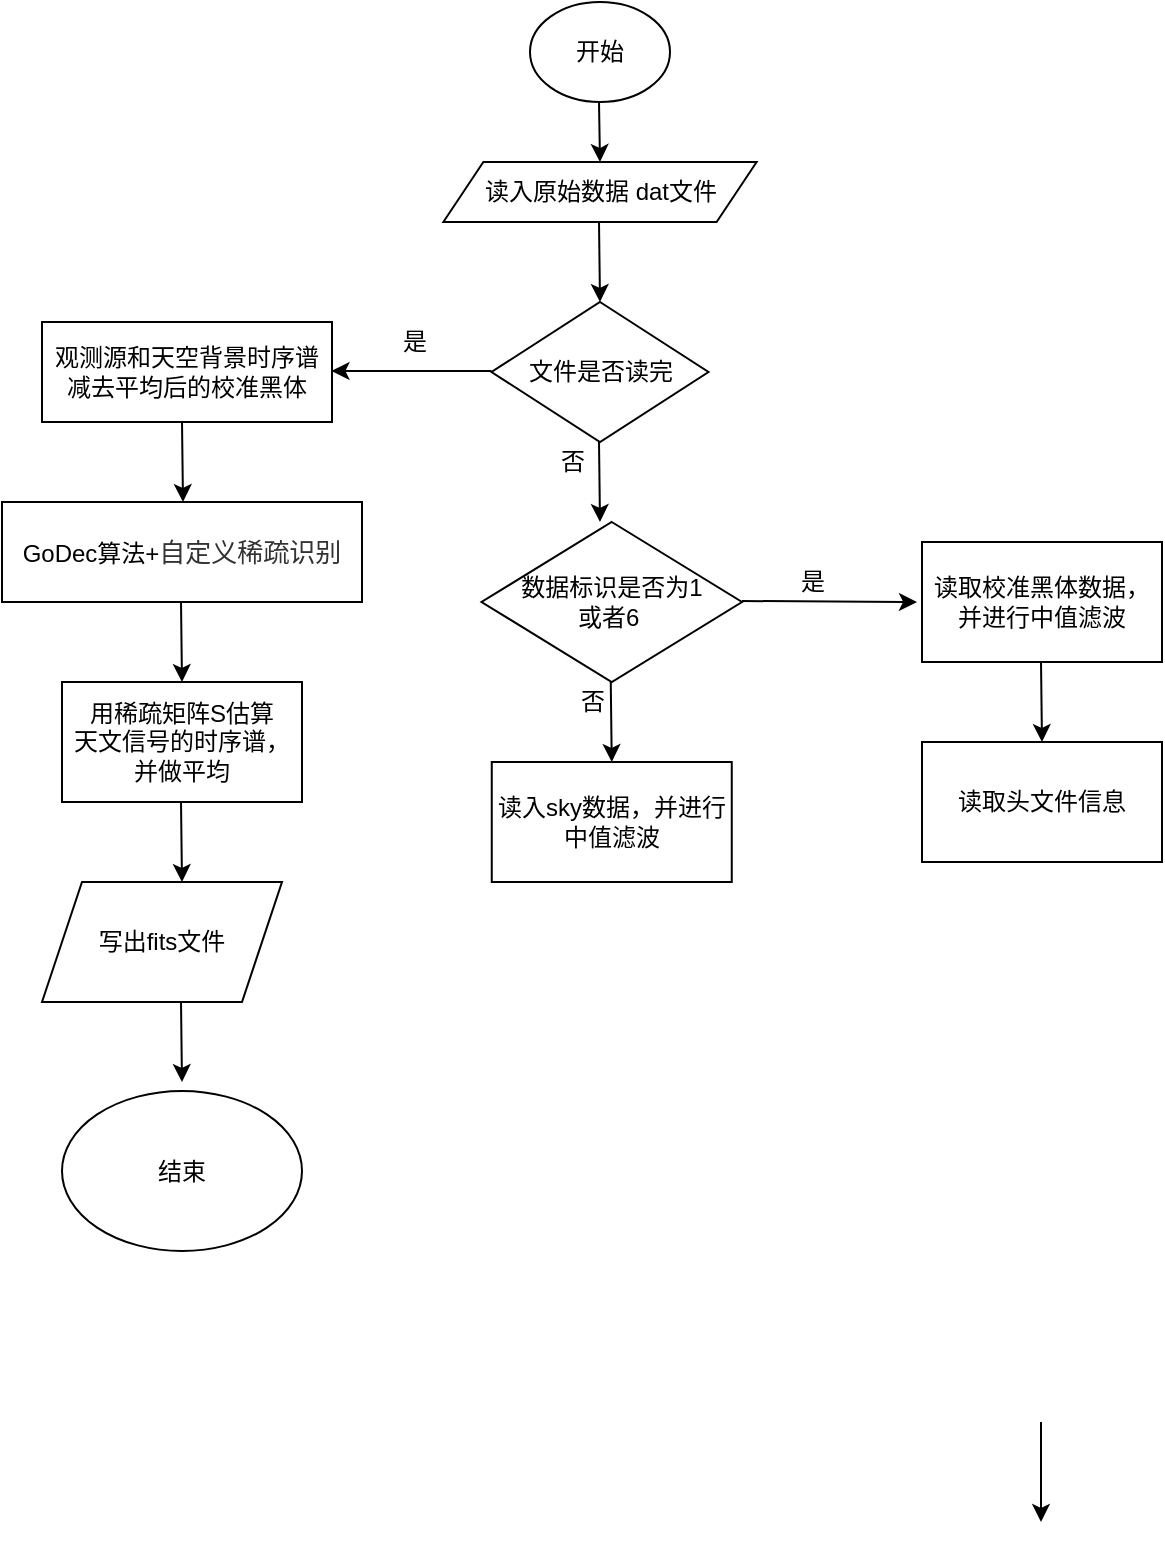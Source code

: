 <mxfile version="18.0.2" type="github">
  <diagram id="MgASx6fL-OYSZcH9jjee" name="Page-1">
    <mxGraphModel dx="1038" dy="537" grid="1" gridSize="10" guides="1" tooltips="1" connect="1" arrows="1" fold="1" page="1" pageScale="1" pageWidth="827" pageHeight="1169" math="0" shadow="0">
      <root>
        <mxCell id="0" />
        <mxCell id="1" parent="0" />
        <mxCell id="ynC3lzafvBoeRt70oqiu-1" value="开始" style="ellipse;whiteSpace=wrap;html=1;" vertex="1" parent="1">
          <mxGeometry x="414" width="70" height="50" as="geometry" />
        </mxCell>
        <mxCell id="ynC3lzafvBoeRt70oqiu-2" value="" style="endArrow=classic;html=1;rounded=0;" edge="1" parent="1">
          <mxGeometry width="50" height="50" relative="1" as="geometry">
            <mxPoint x="448.5" y="50" as="sourcePoint" />
            <mxPoint x="449" y="80" as="targetPoint" />
          </mxGeometry>
        </mxCell>
        <mxCell id="ynC3lzafvBoeRt70oqiu-3" value="读入原始数据 dat文件" style="shape=parallelogram;perimeter=parallelogramPerimeter;whiteSpace=wrap;html=1;fixedSize=1;" vertex="1" parent="1">
          <mxGeometry x="370.68" y="80" width="156.63" height="30" as="geometry" />
        </mxCell>
        <mxCell id="ynC3lzafvBoeRt70oqiu-4" value="" style="endArrow=classic;html=1;rounded=0;" edge="1" parent="1">
          <mxGeometry width="50" height="50" relative="1" as="geometry">
            <mxPoint x="448.5" y="110" as="sourcePoint" />
            <mxPoint x="449" y="150" as="targetPoint" />
          </mxGeometry>
        </mxCell>
        <mxCell id="ynC3lzafvBoeRt70oqiu-5" value="文件是否读完" style="rhombus;whiteSpace=wrap;html=1;" vertex="1" parent="1">
          <mxGeometry x="394.75" y="150" width="108.5" height="70" as="geometry" />
        </mxCell>
        <mxCell id="ynC3lzafvBoeRt70oqiu-6" value="" style="endArrow=classic;html=1;rounded=0;" edge="1" parent="1">
          <mxGeometry width="50" height="50" relative="1" as="geometry">
            <mxPoint x="448.5" y="220" as="sourcePoint" />
            <mxPoint x="449" y="260" as="targetPoint" />
          </mxGeometry>
        </mxCell>
        <mxCell id="ynC3lzafvBoeRt70oqiu-7" value="" style="endArrow=classic;html=1;rounded=0;" edge="1" parent="1">
          <mxGeometry width="50" height="50" relative="1" as="geometry">
            <mxPoint x="520" y="299.5" as="sourcePoint" />
            <mxPoint x="607.5" y="300" as="targetPoint" />
          </mxGeometry>
        </mxCell>
        <mxCell id="ynC3lzafvBoeRt70oqiu-8" value="否" style="text;html=1;align=center;verticalAlign=middle;resizable=0;points=[];autosize=1;strokeColor=none;fillColor=none;" vertex="1" parent="1">
          <mxGeometry x="420" y="220" width="30" height="20" as="geometry" />
        </mxCell>
        <mxCell id="ynC3lzafvBoeRt70oqiu-9" value="数据标识是否为1&lt;br&gt;或者6&amp;nbsp;" style="rhombus;whiteSpace=wrap;html=1;" vertex="1" parent="1">
          <mxGeometry x="389.75" y="260" width="130.25" height="80" as="geometry" />
        </mxCell>
        <mxCell id="ynC3lzafvBoeRt70oqiu-10" value="" style="endArrow=classic;html=1;rounded=0;" edge="1" parent="1">
          <mxGeometry width="50" height="50" relative="1" as="geometry">
            <mxPoint x="669.5" y="330" as="sourcePoint" />
            <mxPoint x="670" y="370" as="targetPoint" />
          </mxGeometry>
        </mxCell>
        <mxCell id="ynC3lzafvBoeRt70oqiu-11" value="是" style="text;html=1;align=center;verticalAlign=middle;resizable=0;points=[];autosize=1;strokeColor=none;fillColor=none;" vertex="1" parent="1">
          <mxGeometry x="340.68" y="160" width="30" height="20" as="geometry" />
        </mxCell>
        <mxCell id="ynC3lzafvBoeRt70oqiu-12" value="" style="endArrow=classic;html=1;rounded=0;" edge="1" parent="1">
          <mxGeometry width="50" height="50" relative="1" as="geometry">
            <mxPoint x="394.75" y="184.5" as="sourcePoint" />
            <mxPoint x="314.75" y="184.5" as="targetPoint" />
          </mxGeometry>
        </mxCell>
        <mxCell id="ynC3lzafvBoeRt70oqiu-13" value="是" style="text;html=1;align=center;verticalAlign=middle;resizable=0;points=[];autosize=1;strokeColor=none;fillColor=none;" vertex="1" parent="1">
          <mxGeometry x="540" y="280" width="30" height="20" as="geometry" />
        </mxCell>
        <mxCell id="ynC3lzafvBoeRt70oqiu-14" value="读取校准黑体数据，并进行中值滤波" style="rounded=0;whiteSpace=wrap;html=1;" vertex="1" parent="1">
          <mxGeometry x="610" y="270" width="120" height="60" as="geometry" />
        </mxCell>
        <mxCell id="ynC3lzafvBoeRt70oqiu-16" value="" style="endArrow=classic;html=1;rounded=0;" edge="1" parent="1">
          <mxGeometry width="50" height="50" relative="1" as="geometry">
            <mxPoint x="454.38" y="340" as="sourcePoint" />
            <mxPoint x="454.88" y="380" as="targetPoint" />
          </mxGeometry>
        </mxCell>
        <mxCell id="ynC3lzafvBoeRt70oqiu-17" value="否" style="text;html=1;align=center;verticalAlign=middle;resizable=0;points=[];autosize=1;strokeColor=none;fillColor=none;" vertex="1" parent="1">
          <mxGeometry x="430" y="340" width="30" height="20" as="geometry" />
        </mxCell>
        <mxCell id="ynC3lzafvBoeRt70oqiu-18" value="读入sky数据，并进行中值滤波" style="rounded=0;whiteSpace=wrap;html=1;" vertex="1" parent="1">
          <mxGeometry x="394.88" y="380" width="120" height="60" as="geometry" />
        </mxCell>
        <mxCell id="ynC3lzafvBoeRt70oqiu-19" value="" style="endArrow=classic;html=1;rounded=0;" edge="1" parent="1">
          <mxGeometry width="50" height="50" relative="1" as="geometry">
            <mxPoint x="239.5" y="300" as="sourcePoint" />
            <mxPoint x="240" y="340" as="targetPoint" />
          </mxGeometry>
        </mxCell>
        <mxCell id="ynC3lzafvBoeRt70oqiu-20" value="GoDec算法+&lt;span style=&quot;color: rgb(51, 51, 51); font-family: &amp;quot;Helvetica Neue&amp;quot;, Helvetica, Arial, &amp;quot;Hiragino Sans GB&amp;quot;, &amp;quot;Hiragino Sans GB W3&amp;quot;, &amp;quot;Microsoft YaHei UI&amp;quot;, &amp;quot;Microsoft YaHei&amp;quot;, sans-serif; font-size: 13px; text-align: start;&quot;&gt;自定义稀疏识别&lt;/span&gt;" style="rounded=0;whiteSpace=wrap;html=1;" vertex="1" parent="1">
          <mxGeometry x="150" y="250" width="180" height="50" as="geometry" />
        </mxCell>
        <mxCell id="ynC3lzafvBoeRt70oqiu-22" value="&lt;div style=&quot;&quot;&gt;用稀疏矩阵S估算&lt;/div&gt;&lt;div style=&quot;&quot;&gt;天文信号的时序谱，并做平均&lt;/div&gt;" style="rounded=0;whiteSpace=wrap;html=1;" vertex="1" parent="1">
          <mxGeometry x="180" y="340" width="120" height="60" as="geometry" />
        </mxCell>
        <mxCell id="ynC3lzafvBoeRt70oqiu-23" value="" style="endArrow=classic;html=1;rounded=0;" edge="1" parent="1">
          <mxGeometry width="50" height="50" relative="1" as="geometry">
            <mxPoint x="239.5" y="400" as="sourcePoint" />
            <mxPoint x="240" y="440" as="targetPoint" />
          </mxGeometry>
        </mxCell>
        <mxCell id="ynC3lzafvBoeRt70oqiu-24" value="" style="endArrow=classic;html=1;rounded=0;" edge="1" parent="1">
          <mxGeometry width="50" height="50" relative="1" as="geometry">
            <mxPoint x="239.5" y="500" as="sourcePoint" />
            <mxPoint x="240" y="540" as="targetPoint" />
          </mxGeometry>
        </mxCell>
        <mxCell id="ynC3lzafvBoeRt70oqiu-26" value="" style="endArrow=classic;html=1;rounded=0;" edge="1" parent="1">
          <mxGeometry width="50" height="50" relative="1" as="geometry">
            <mxPoint x="669.5" y="710" as="sourcePoint" />
            <mxPoint x="669.5" y="760" as="targetPoint" />
          </mxGeometry>
        </mxCell>
        <mxCell id="ynC3lzafvBoeRt70oqiu-27" value="结束" style="ellipse;whiteSpace=wrap;html=1;" vertex="1" parent="1">
          <mxGeometry x="180" y="544.5" width="120" height="80" as="geometry" />
        </mxCell>
        <mxCell id="ynC3lzafvBoeRt70oqiu-28" value="&lt;span style=&quot;&quot;&gt;写出fits文件&lt;/span&gt;" style="shape=parallelogram;perimeter=parallelogramPerimeter;whiteSpace=wrap;html=1;fixedSize=1;" vertex="1" parent="1">
          <mxGeometry x="170" y="440" width="120" height="60" as="geometry" />
        </mxCell>
        <mxCell id="ynC3lzafvBoeRt70oqiu-31" value="&lt;div&gt;观测源和天空背景时序谱&lt;/div&gt;&lt;div&gt;减去平均后的校准黑体&lt;/div&gt;" style="rounded=0;whiteSpace=wrap;html=1;" vertex="1" parent="1">
          <mxGeometry x="170" y="160" width="145" height="50" as="geometry" />
        </mxCell>
        <mxCell id="ynC3lzafvBoeRt70oqiu-32" value="" style="endArrow=classic;html=1;rounded=0;" edge="1" parent="1">
          <mxGeometry width="50" height="50" relative="1" as="geometry">
            <mxPoint x="240" y="210" as="sourcePoint" />
            <mxPoint x="240.5" y="250" as="targetPoint" />
          </mxGeometry>
        </mxCell>
        <mxCell id="ynC3lzafvBoeRt70oqiu-33" value="读取头文件信息" style="rounded=0;whiteSpace=wrap;html=1;" vertex="1" parent="1">
          <mxGeometry x="610" y="370" width="120" height="60" as="geometry" />
        </mxCell>
      </root>
    </mxGraphModel>
  </diagram>
</mxfile>
